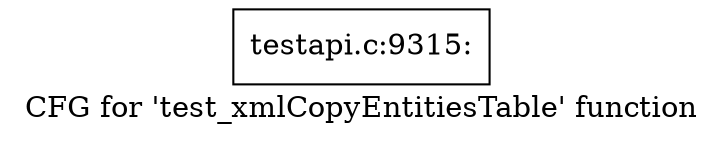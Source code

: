 digraph "CFG for 'test_xmlCopyEntitiesTable' function" {
	label="CFG for 'test_xmlCopyEntitiesTable' function";

	Node0x42ecd90 [shape=record,label="{testapi.c:9315:}"];
}
